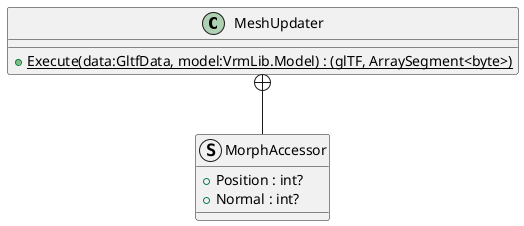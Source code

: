 @startuml
class MeshUpdater {
    + {static} Execute(data:GltfData, model:VrmLib.Model) : (glTF, ArraySegment<byte>)
}
struct MorphAccessor {
    + Position : int?
    + Normal : int?
}
MeshUpdater +-- MorphAccessor
@enduml
